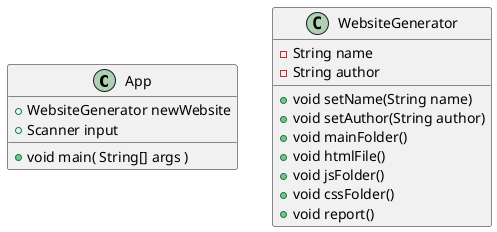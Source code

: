 @startuml

class App
{

    +WebsiteGenerator newWebsite
    +Scanner input

    +void main( String[] args )

}

class WebsiteGenerator
{

    -String name
    -String author

    +void setName(String name)
    +void setAuthor(String author)
    +void mainFolder()
    +void htmlFile()
    +void jsFolder()
    +void cssFolder()
    +void report()

}

@enduml
